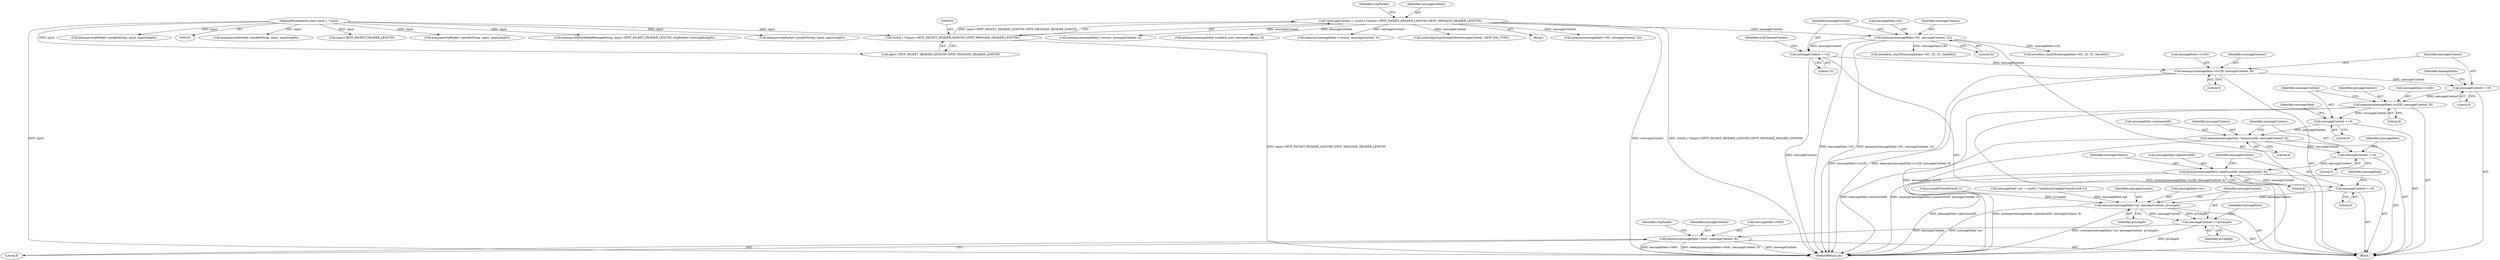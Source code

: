 digraph "0_bzrtp_bbb1e6e2f467ee4bd7b9a8c800e4f07343d7d99b@API" {
"1001225" [label="(Call,memcpy(messageData->rs2ID, messageContent, 8))"];
"1001222" [label="(Call,messageContent +=8)"];
"1001216" [label="(Call,memcpy(messageData->rs1ID, messageContent, 8))"];
"1000951" [label="(Call,messageContent +=32)"];
"1000945" [label="(Call,memcpy(messageData->H1, messageContent, 32))"];
"1000200" [label="(Call,*messageContent = (uint8_t *)(input+ZRTP_PACKET_HEADER_LENGTH+ZRTP_MESSAGE_HEADER_LENGTH))"];
"1000202" [label="(Call,(uint8_t *)(input+ZRTP_PACKET_HEADER_LENGTH+ZRTP_MESSAGE_HEADER_LENGTH))"];
"1000194" [label="(MethodParameterIn,const uint8_t * input)"];
"1001231" [label="(Call,messageContent +=8)"];
"1001234" [label="(Call,memcpy(messageData->auxsecretID, messageContent, 8))"];
"1001240" [label="(Call,messageContent +=8)"];
"1001243" [label="(Call,memcpy(messageData->pbxsecretID, messageContent, 8))"];
"1001249" [label="(Call,messageContent +=8)"];
"1001252" [label="(Call,memcpy(messageData->pv, messageContent, pvLength))"];
"1001258" [label="(Call,messageContent +=pvLength)"];
"1001261" [label="(Call,memcpy(messageData->MAC, messageContent, 8))"];
"1001251" [label="(Literal,8)"];
"1001253" [label="(Call,messageData->pv)"];
"1000957" [label="(Identifier,zrtpChannelContext)"];
"1001259" [label="(Identifier,messageContent)"];
"1001240" [label="(Call,messageContent +=8)"];
"1001252" [label="(Call,memcpy(messageData->pv, messageContent, pvLength))"];
"1001227" [label="(Identifier,messageData)"];
"1001258" [label="(Call,messageContent +=pvLength)"];
"1001261" [label="(Call,memcpy(messageData->MAC, messageContent, 8))"];
"1000211" [label="(Identifier,zrtpPacket)"];
"1001224" [label="(Literal,8)"];
"1000200" [label="(Call,*messageContent = (uint8_t *)(input+ZRTP_PACKET_HEADER_LENGTH+ZRTP_MESSAGE_HEADER_LENGTH))"];
"1001249" [label="(Call,messageContent +=8)"];
"1000945" [label="(Call,memcpy(messageData->H1, messageContent, 32))"];
"1001217" [label="(Call,messageData->rs1ID)"];
"1001247" [label="(Identifier,messageContent)"];
"1000953" [label="(Literal,32)"];
"1000941" [label="(Call,pvLength*sizeof(uint8_t))"];
"1000946" [label="(Call,messageData->H1)"];
"1000202" [label="(Call,(uint8_t *)(input+ZRTP_PACKET_HEADER_LENGTH+ZRTP_MESSAGE_HEADER_LENGTH))"];
"1001232" [label="(Identifier,messageContent)"];
"1001238" [label="(Identifier,messageContent)"];
"1001262" [label="(Call,messageData->MAC)"];
"1001242" [label="(Literal,8)"];
"1001225" [label="(Call,memcpy(messageData->rs2ID, messageContent, 8))"];
"1001216" [label="(Call,memcpy(messageData->rs1ID, messageContent, 8))"];
"1000891" [label="(Call,memcpy(zrtpPacket->packetString, input, inputLength))"];
"1001080" [label="(Call,input+ZRTP_PACKET_HEADER_LENGTH)"];
"1001244" [label="(Call,messageData->pbxsecretID)"];
"1001233" [label="(Literal,8)"];
"1001236" [label="(Identifier,messageData)"];
"1000988" [label="(Call,bctoolbox_sha256(messageData->H1, 32, 32, checkH2))"];
"1000952" [label="(Identifier,messageContent)"];
"1000201" [label="(Identifier,messageContent)"];
"1001226" [label="(Call,messageData->rs2ID)"];
"1000951" [label="(Call,messageContent +=32)"];
"1000224" [label="(Call,memcpy(messageData->version, messageContent, 4))"];
"1001220" [label="(Identifier,messageContent)"];
"1000949" [label="(Identifier,messageContent)"];
"1001153" [label="(Call,bctoolbox_sha256(messageData->H1, 32, 32, checkH2))"];
"1001239" [label="(Literal,8)"];
"1001241" [label="(Identifier,messageContent)"];
"1001245" [label="(Identifier,messageData)"];
"1001269" [label="(Identifier,zrtpPacket)"];
"1000934" [label="(Call,messageData->pv = (uint8_t *)malloc(pvLength*sizeof(uint8_t)))"];
"1001231" [label="(Call,messageContent +=8)"];
"1000588" [label="(Call,memcpy(zrtpPacket->packetString, input, inputLength))"];
"1001230" [label="(Literal,8)"];
"1001248" [label="(Literal,8)"];
"1001265" [label="(Identifier,messageContent)"];
"1001257" [label="(Identifier,pvLength)"];
"1001223" [label="(Identifier,messageContent)"];
"1001222" [label="(Call,messageContent +=8)"];
"1000900" [label="(Block,)"];
"1001078" [label="(Call,memcpy(DHPartHelloMessageString, input+ZRTP_PACKET_HEADER_LENGTH, zrtpPacket->messageLength))"];
"1001221" [label="(Literal,8)"];
"1001243" [label="(Call,memcpy(messageData->pbxsecretID, messageContent, 8))"];
"1001260" [label="(Identifier,pvLength)"];
"1001256" [label="(Identifier,messageContent)"];
"1001263" [label="(Identifier,messageData)"];
"1001379" [label="(Call,memcpy(messageData->confirm_mac, messageContent, 8))"];
"1001941" [label="(Call,memcpy(messageData->version, messageContent, 4))"];
"1000812" [label="(Call,cryptoAlgoTypeStringToInt(messageContent, ZRTP_SAS_TYPE))"];
"1000204" [label="(Call,input+ZRTP_PACKET_HEADER_LENGTH+ZRTP_MESSAGE_HEADER_LENGTH)"];
"1001235" [label="(Call,messageData->auxsecretID)"];
"1000950" [label="(Literal,32)"];
"1001266" [label="(Literal,8)"];
"1001915" [label="(Call,memcpy(zrtpPacket->packetString, input, inputLength))"];
"1001254" [label="(Identifier,messageData)"];
"1001966" [label="(MethodReturn,int)"];
"1000197" [label="(Block,)"];
"1001234" [label="(Call,memcpy(messageData->auxsecretID, messageContent, 8))"];
"1001250" [label="(Identifier,messageContent)"];
"1000624" [label="(Call,memcpy(messageData->H2, messageContent, 32))"];
"1001285" [label="(Call,memcpy(zrtpPacket->packetString, input, inputLength))"];
"1000194" [label="(MethodParameterIn,const uint8_t * input)"];
"1001229" [label="(Identifier,messageContent)"];
"1001225" -> "1000900"  [label="AST: "];
"1001225" -> "1001230"  [label="CFG: "];
"1001226" -> "1001225"  [label="AST: "];
"1001229" -> "1001225"  [label="AST: "];
"1001230" -> "1001225"  [label="AST: "];
"1001232" -> "1001225"  [label="CFG: "];
"1001225" -> "1001966"  [label="DDG: memcpy(messageData->rs2ID, messageContent, 8)"];
"1001225" -> "1001966"  [label="DDG: messageData->rs2ID"];
"1001222" -> "1001225"  [label="DDG: messageContent"];
"1001225" -> "1001231"  [label="DDG: messageContent"];
"1001222" -> "1000900"  [label="AST: "];
"1001222" -> "1001224"  [label="CFG: "];
"1001223" -> "1001222"  [label="AST: "];
"1001224" -> "1001222"  [label="AST: "];
"1001227" -> "1001222"  [label="CFG: "];
"1001216" -> "1001222"  [label="DDG: messageContent"];
"1001216" -> "1000900"  [label="AST: "];
"1001216" -> "1001221"  [label="CFG: "];
"1001217" -> "1001216"  [label="AST: "];
"1001220" -> "1001216"  [label="AST: "];
"1001221" -> "1001216"  [label="AST: "];
"1001223" -> "1001216"  [label="CFG: "];
"1001216" -> "1001966"  [label="DDG: memcpy(messageData->rs1ID, messageContent, 8)"];
"1001216" -> "1001966"  [label="DDG: messageData->rs1ID"];
"1000951" -> "1001216"  [label="DDG: messageContent"];
"1000951" -> "1000900"  [label="AST: "];
"1000951" -> "1000953"  [label="CFG: "];
"1000952" -> "1000951"  [label="AST: "];
"1000953" -> "1000951"  [label="AST: "];
"1000957" -> "1000951"  [label="CFG: "];
"1000951" -> "1001966"  [label="DDG: messageContent"];
"1000945" -> "1000951"  [label="DDG: messageContent"];
"1000945" -> "1000900"  [label="AST: "];
"1000945" -> "1000950"  [label="CFG: "];
"1000946" -> "1000945"  [label="AST: "];
"1000949" -> "1000945"  [label="AST: "];
"1000950" -> "1000945"  [label="AST: "];
"1000952" -> "1000945"  [label="CFG: "];
"1000945" -> "1001966"  [label="DDG: messageData->H1"];
"1000945" -> "1001966"  [label="DDG: memcpy(messageData->H1, messageContent, 32)"];
"1000200" -> "1000945"  [label="DDG: messageContent"];
"1000945" -> "1000988"  [label="DDG: messageData->H1"];
"1000945" -> "1001153"  [label="DDG: messageData->H1"];
"1000200" -> "1000197"  [label="AST: "];
"1000200" -> "1000202"  [label="CFG: "];
"1000201" -> "1000200"  [label="AST: "];
"1000202" -> "1000200"  [label="AST: "];
"1000211" -> "1000200"  [label="CFG: "];
"1000200" -> "1001966"  [label="DDG: messageContent"];
"1000200" -> "1001966"  [label="DDG: (uint8_t *)(input+ZRTP_PACKET_HEADER_LENGTH+ZRTP_MESSAGE_HEADER_LENGTH)"];
"1000202" -> "1000200"  [label="DDG: input+ZRTP_PACKET_HEADER_LENGTH+ZRTP_MESSAGE_HEADER_LENGTH"];
"1000200" -> "1000224"  [label="DDG: messageContent"];
"1000200" -> "1000624"  [label="DDG: messageContent"];
"1000200" -> "1000812"  [label="DDG: messageContent"];
"1000200" -> "1001379"  [label="DDG: messageContent"];
"1000200" -> "1001941"  [label="DDG: messageContent"];
"1000202" -> "1000204"  [label="CFG: "];
"1000203" -> "1000202"  [label="AST: "];
"1000204" -> "1000202"  [label="AST: "];
"1000202" -> "1001966"  [label="DDG: input+ZRTP_PACKET_HEADER_LENGTH+ZRTP_MESSAGE_HEADER_LENGTH"];
"1000194" -> "1000202"  [label="DDG: input"];
"1000194" -> "1000191"  [label="AST: "];
"1000194" -> "1001966"  [label="DDG: input"];
"1000194" -> "1000204"  [label="DDG: input"];
"1000194" -> "1000588"  [label="DDG: input"];
"1000194" -> "1000891"  [label="DDG: input"];
"1000194" -> "1001078"  [label="DDG: input"];
"1000194" -> "1001080"  [label="DDG: input"];
"1000194" -> "1001285"  [label="DDG: input"];
"1000194" -> "1001915"  [label="DDG: input"];
"1001231" -> "1000900"  [label="AST: "];
"1001231" -> "1001233"  [label="CFG: "];
"1001232" -> "1001231"  [label="AST: "];
"1001233" -> "1001231"  [label="AST: "];
"1001236" -> "1001231"  [label="CFG: "];
"1001231" -> "1001234"  [label="DDG: messageContent"];
"1001234" -> "1000900"  [label="AST: "];
"1001234" -> "1001239"  [label="CFG: "];
"1001235" -> "1001234"  [label="AST: "];
"1001238" -> "1001234"  [label="AST: "];
"1001239" -> "1001234"  [label="AST: "];
"1001241" -> "1001234"  [label="CFG: "];
"1001234" -> "1001966"  [label="DDG: messageData->auxsecretID"];
"1001234" -> "1001966"  [label="DDG: memcpy(messageData->auxsecretID, messageContent, 8)"];
"1001234" -> "1001240"  [label="DDG: messageContent"];
"1001240" -> "1000900"  [label="AST: "];
"1001240" -> "1001242"  [label="CFG: "];
"1001241" -> "1001240"  [label="AST: "];
"1001242" -> "1001240"  [label="AST: "];
"1001245" -> "1001240"  [label="CFG: "];
"1001240" -> "1001243"  [label="DDG: messageContent"];
"1001243" -> "1000900"  [label="AST: "];
"1001243" -> "1001248"  [label="CFG: "];
"1001244" -> "1001243"  [label="AST: "];
"1001247" -> "1001243"  [label="AST: "];
"1001248" -> "1001243"  [label="AST: "];
"1001250" -> "1001243"  [label="CFG: "];
"1001243" -> "1001966"  [label="DDG: memcpy(messageData->pbxsecretID, messageContent, 8)"];
"1001243" -> "1001966"  [label="DDG: messageData->pbxsecretID"];
"1001243" -> "1001249"  [label="DDG: messageContent"];
"1001249" -> "1000900"  [label="AST: "];
"1001249" -> "1001251"  [label="CFG: "];
"1001250" -> "1001249"  [label="AST: "];
"1001251" -> "1001249"  [label="AST: "];
"1001254" -> "1001249"  [label="CFG: "];
"1001249" -> "1001252"  [label="DDG: messageContent"];
"1001252" -> "1000900"  [label="AST: "];
"1001252" -> "1001257"  [label="CFG: "];
"1001253" -> "1001252"  [label="AST: "];
"1001256" -> "1001252"  [label="AST: "];
"1001257" -> "1001252"  [label="AST: "];
"1001259" -> "1001252"  [label="CFG: "];
"1001252" -> "1001966"  [label="DDG: messageData->pv"];
"1001252" -> "1001966"  [label="DDG: memcpy(messageData->pv, messageContent, pvLength)"];
"1000934" -> "1001252"  [label="DDG: messageData->pv"];
"1000941" -> "1001252"  [label="DDG: pvLength"];
"1001252" -> "1001258"  [label="DDG: pvLength"];
"1001252" -> "1001258"  [label="DDG: messageContent"];
"1001258" -> "1000900"  [label="AST: "];
"1001258" -> "1001260"  [label="CFG: "];
"1001259" -> "1001258"  [label="AST: "];
"1001260" -> "1001258"  [label="AST: "];
"1001263" -> "1001258"  [label="CFG: "];
"1001258" -> "1001966"  [label="DDG: pvLength"];
"1001258" -> "1001261"  [label="DDG: messageContent"];
"1001261" -> "1000900"  [label="AST: "];
"1001261" -> "1001266"  [label="CFG: "];
"1001262" -> "1001261"  [label="AST: "];
"1001265" -> "1001261"  [label="AST: "];
"1001266" -> "1001261"  [label="AST: "];
"1001269" -> "1001261"  [label="CFG: "];
"1001261" -> "1001966"  [label="DDG: messageContent"];
"1001261" -> "1001966"  [label="DDG: messageData->MAC"];
"1001261" -> "1001966"  [label="DDG: memcpy(messageData->MAC, messageContent, 8)"];
}
